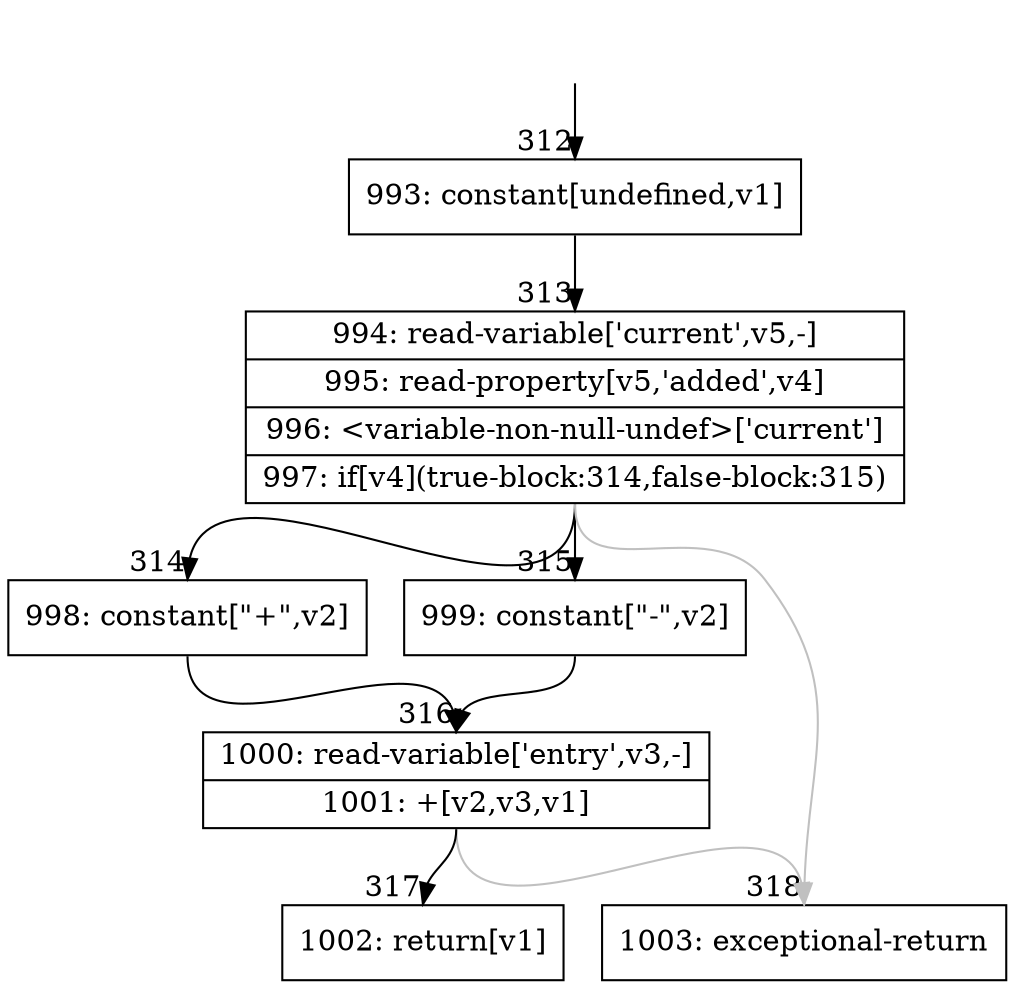 digraph {
rankdir="TD"
BB_entry34[shape=none,label=""];
BB_entry34 -> BB312 [tailport=s, headport=n, headlabel="    312"]
BB312 [shape=record label="{993: constant[undefined,v1]}" ] 
BB312 -> BB313 [tailport=s, headport=n, headlabel="      313"]
BB313 [shape=record label="{994: read-variable['current',v5,-]|995: read-property[v5,'added',v4]|996: \<variable-non-null-undef\>['current']|997: if[v4](true-block:314,false-block:315)}" ] 
BB313 -> BB314 [tailport=s, headport=n, headlabel="      314"]
BB313 -> BB315 [tailport=s, headport=n, headlabel="      315"]
BB313 -> BB318 [tailport=s, headport=n, color=gray, headlabel="      318"]
BB314 [shape=record label="{998: constant[\"+\",v2]}" ] 
BB314 -> BB316 [tailport=s, headport=n, headlabel="      316"]
BB315 [shape=record label="{999: constant[\"-\",v2]}" ] 
BB315 -> BB316 [tailport=s, headport=n]
BB316 [shape=record label="{1000: read-variable['entry',v3,-]|1001: +[v2,v3,v1]}" ] 
BB316 -> BB317 [tailport=s, headport=n, headlabel="      317"]
BB316 -> BB318 [tailport=s, headport=n, color=gray]
BB317 [shape=record label="{1002: return[v1]}" ] 
BB318 [shape=record label="{1003: exceptional-return}" ] 
//#$~ 301
}
